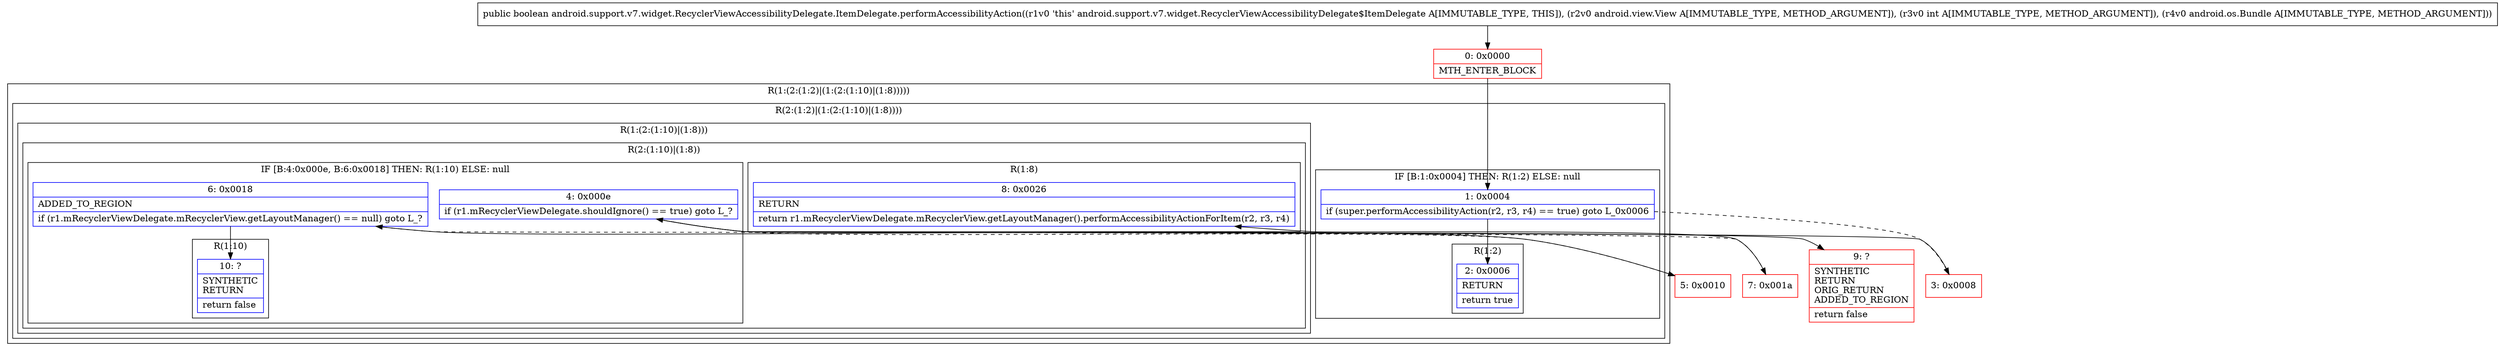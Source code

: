 digraph "CFG forandroid.support.v7.widget.RecyclerViewAccessibilityDelegate.ItemDelegate.performAccessibilityAction(Landroid\/view\/View;ILandroid\/os\/Bundle;)Z" {
subgraph cluster_Region_525312015 {
label = "R(1:(2:(1:2)|(1:(2:(1:10)|(1:8)))))";
node [shape=record,color=blue];
subgraph cluster_Region_1264581350 {
label = "R(2:(1:2)|(1:(2:(1:10)|(1:8))))";
node [shape=record,color=blue];
subgraph cluster_IfRegion_1121182619 {
label = "IF [B:1:0x0004] THEN: R(1:2) ELSE: null";
node [shape=record,color=blue];
Node_1 [shape=record,label="{1\:\ 0x0004|if (super.performAccessibilityAction(r2, r3, r4) == true) goto L_0x0006\l}"];
subgraph cluster_Region_587449594 {
label = "R(1:2)";
node [shape=record,color=blue];
Node_2 [shape=record,label="{2\:\ 0x0006|RETURN\l|return true\l}"];
}
}
subgraph cluster_Region_1093556045 {
label = "R(1:(2:(1:10)|(1:8)))";
node [shape=record,color=blue];
subgraph cluster_Region_1964121412 {
label = "R(2:(1:10)|(1:8))";
node [shape=record,color=blue];
subgraph cluster_IfRegion_679540550 {
label = "IF [B:4:0x000e, B:6:0x0018] THEN: R(1:10) ELSE: null";
node [shape=record,color=blue];
Node_4 [shape=record,label="{4\:\ 0x000e|if (r1.mRecyclerViewDelegate.shouldIgnore() == true) goto L_?\l}"];
Node_6 [shape=record,label="{6\:\ 0x0018|ADDED_TO_REGION\l|if (r1.mRecyclerViewDelegate.mRecyclerView.getLayoutManager() == null) goto L_?\l}"];
subgraph cluster_Region_362402488 {
label = "R(1:10)";
node [shape=record,color=blue];
Node_10 [shape=record,label="{10\:\ ?|SYNTHETIC\lRETURN\l|return false\l}"];
}
}
subgraph cluster_Region_641624953 {
label = "R(1:8)";
node [shape=record,color=blue];
Node_8 [shape=record,label="{8\:\ 0x0026|RETURN\l|return r1.mRecyclerViewDelegate.mRecyclerView.getLayoutManager().performAccessibilityActionForItem(r2, r3, r4)\l}"];
}
}
}
}
}
Node_0 [shape=record,color=red,label="{0\:\ 0x0000|MTH_ENTER_BLOCK\l}"];
Node_3 [shape=record,color=red,label="{3\:\ 0x0008}"];
Node_5 [shape=record,color=red,label="{5\:\ 0x0010}"];
Node_7 [shape=record,color=red,label="{7\:\ 0x001a}"];
Node_9 [shape=record,color=red,label="{9\:\ ?|SYNTHETIC\lRETURN\lORIG_RETURN\lADDED_TO_REGION\l|return false\l}"];
MethodNode[shape=record,label="{public boolean android.support.v7.widget.RecyclerViewAccessibilityDelegate.ItemDelegate.performAccessibilityAction((r1v0 'this' android.support.v7.widget.RecyclerViewAccessibilityDelegate$ItemDelegate A[IMMUTABLE_TYPE, THIS]), (r2v0 android.view.View A[IMMUTABLE_TYPE, METHOD_ARGUMENT]), (r3v0 int A[IMMUTABLE_TYPE, METHOD_ARGUMENT]), (r4v0 android.os.Bundle A[IMMUTABLE_TYPE, METHOD_ARGUMENT])) }"];
MethodNode -> Node_0;
Node_1 -> Node_2;
Node_1 -> Node_3[style=dashed];
Node_4 -> Node_5[style=dashed];
Node_4 -> Node_9;
Node_6 -> Node_7[style=dashed];
Node_6 -> Node_10;
Node_0 -> Node_1;
Node_3 -> Node_4;
Node_5 -> Node_6;
Node_7 -> Node_8;
}

